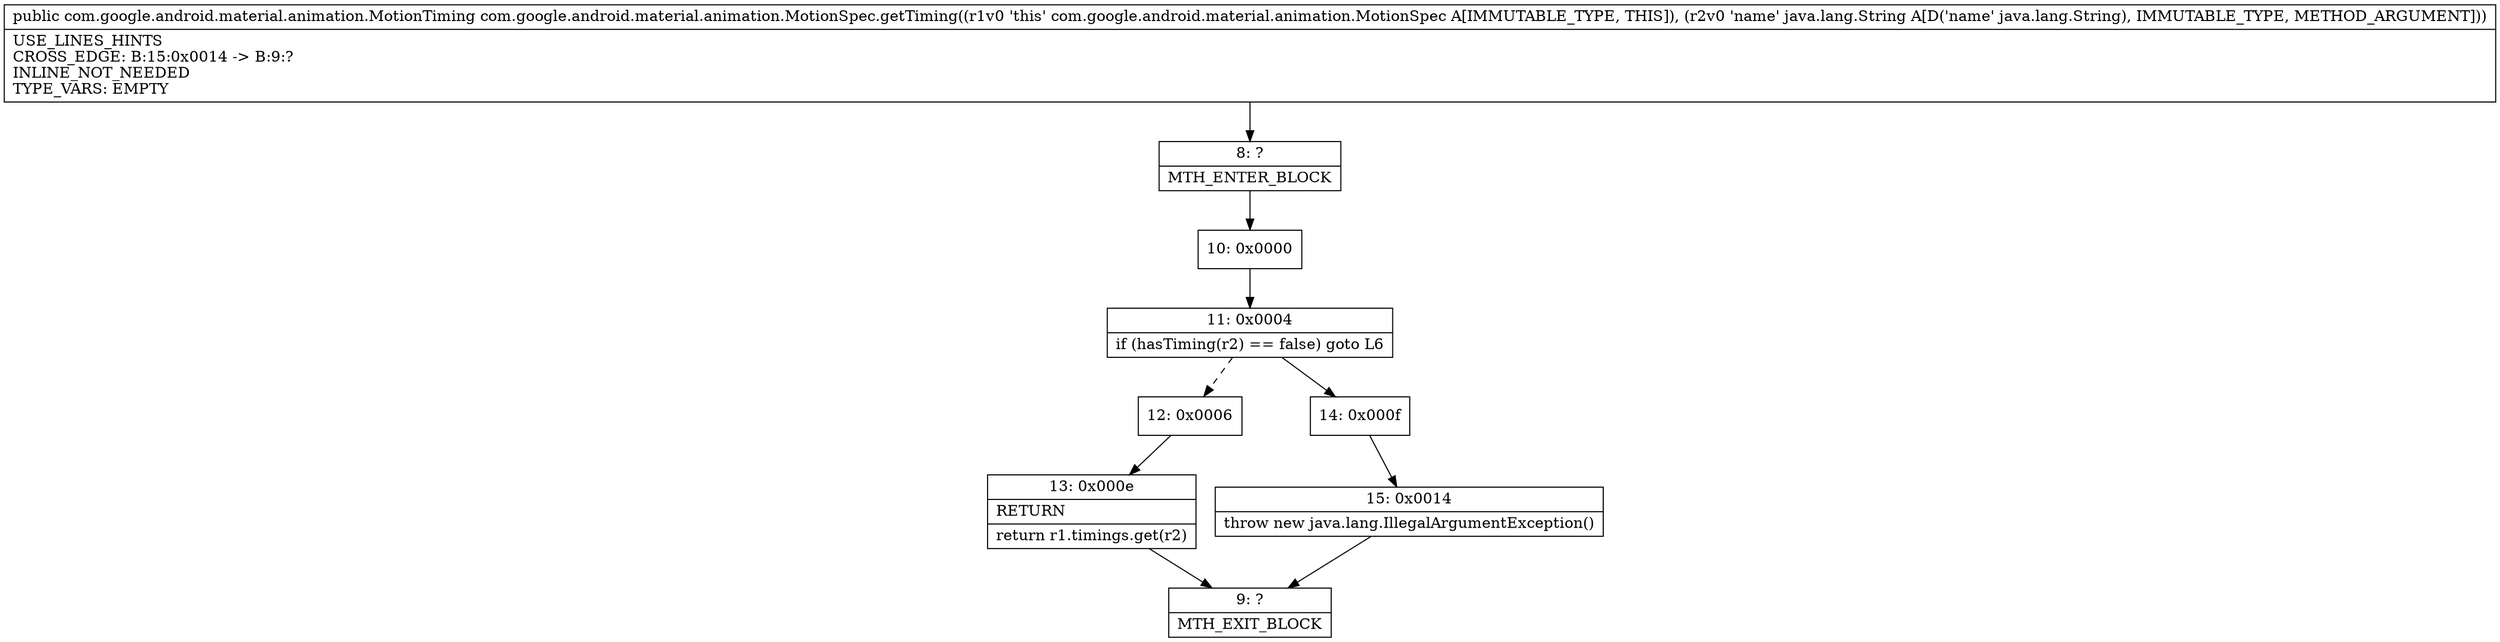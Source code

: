 digraph "CFG forcom.google.android.material.animation.MotionSpec.getTiming(Ljava\/lang\/String;)Lcom\/google\/android\/material\/animation\/MotionTiming;" {
Node_8 [shape=record,label="{8\:\ ?|MTH_ENTER_BLOCK\l}"];
Node_10 [shape=record,label="{10\:\ 0x0000}"];
Node_11 [shape=record,label="{11\:\ 0x0004|if (hasTiming(r2) == false) goto L6\l}"];
Node_12 [shape=record,label="{12\:\ 0x0006}"];
Node_13 [shape=record,label="{13\:\ 0x000e|RETURN\l|return r1.timings.get(r2)\l}"];
Node_9 [shape=record,label="{9\:\ ?|MTH_EXIT_BLOCK\l}"];
Node_14 [shape=record,label="{14\:\ 0x000f}"];
Node_15 [shape=record,label="{15\:\ 0x0014|throw new java.lang.IllegalArgumentException()\l}"];
MethodNode[shape=record,label="{public com.google.android.material.animation.MotionTiming com.google.android.material.animation.MotionSpec.getTiming((r1v0 'this' com.google.android.material.animation.MotionSpec A[IMMUTABLE_TYPE, THIS]), (r2v0 'name' java.lang.String A[D('name' java.lang.String), IMMUTABLE_TYPE, METHOD_ARGUMENT]))  | USE_LINES_HINTS\lCROSS_EDGE: B:15:0x0014 \-\> B:9:?\lINLINE_NOT_NEEDED\lTYPE_VARS: EMPTY\l}"];
MethodNode -> Node_8;Node_8 -> Node_10;
Node_10 -> Node_11;
Node_11 -> Node_12[style=dashed];
Node_11 -> Node_14;
Node_12 -> Node_13;
Node_13 -> Node_9;
Node_14 -> Node_15;
Node_15 -> Node_9;
}

